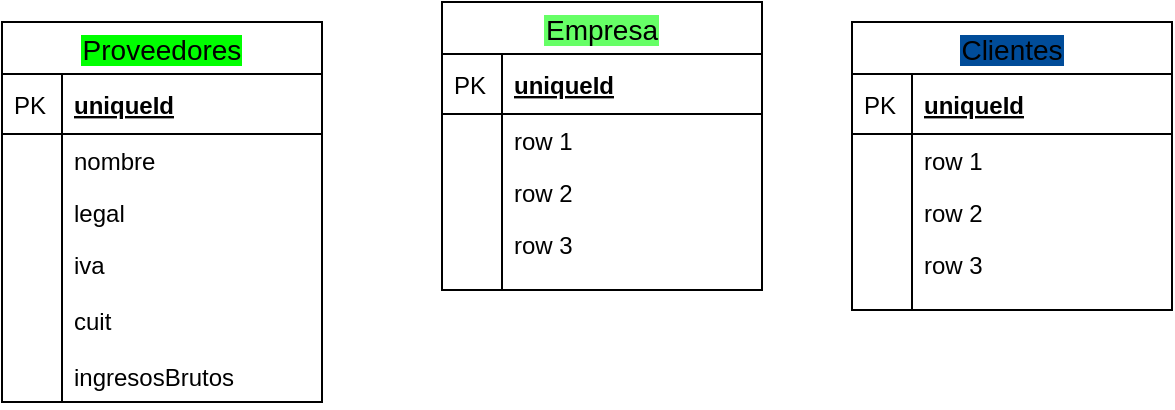 <mxfile version="12.9.13" type="github">
  <diagram name="Page-1" id="e7e014a7-5840-1c2e-5031-d8a46d1fe8dd">
    <mxGraphModel dx="801" dy="434" grid="1" gridSize="10" guides="1" tooltips="1" connect="1" arrows="1" fold="1" page="1" pageScale="1" pageWidth="1169" pageHeight="826" background="#ffffff" math="0" shadow="0">
      <root>
        <mxCell id="0" />
        <mxCell id="1" parent="0" />
        <mxCell id="P_5spWbuhSDXQZLo86E_-54" value="Clientes" style="swimlane;fontStyle=0;childLayout=stackLayout;horizontal=1;startSize=26;horizontalStack=0;resizeParent=1;resizeParentMax=0;resizeLast=0;collapsible=1;marginBottom=0;align=center;fontSize=14;labelBackgroundColor=#004C99;" vertex="1" parent="1">
          <mxGeometry x="505" y="170" width="160" height="144" as="geometry" />
        </mxCell>
        <mxCell id="P_5spWbuhSDXQZLo86E_-55" value="uniqueId" style="shape=partialRectangle;top=0;left=0;right=0;bottom=1;align=left;verticalAlign=middle;fillColor=none;spacingLeft=34;spacingRight=4;overflow=hidden;rotatable=0;points=[[0,0.5],[1,0.5]];portConstraint=eastwest;dropTarget=0;fontStyle=5;fontSize=12;" vertex="1" parent="P_5spWbuhSDXQZLo86E_-54">
          <mxGeometry y="26" width="160" height="30" as="geometry" />
        </mxCell>
        <mxCell id="P_5spWbuhSDXQZLo86E_-56" value="PK" style="shape=partialRectangle;top=0;left=0;bottom=0;fillColor=none;align=left;verticalAlign=middle;spacingLeft=4;spacingRight=4;overflow=hidden;rotatable=0;points=[];portConstraint=eastwest;part=1;fontSize=12;" vertex="1" connectable="0" parent="P_5spWbuhSDXQZLo86E_-55">
          <mxGeometry width="30" height="30" as="geometry" />
        </mxCell>
        <mxCell id="P_5spWbuhSDXQZLo86E_-57" value="row 1" style="shape=partialRectangle;top=0;left=0;right=0;bottom=0;align=left;verticalAlign=top;fillColor=none;spacingLeft=34;spacingRight=4;overflow=hidden;rotatable=0;points=[[0,0.5],[1,0.5]];portConstraint=eastwest;dropTarget=0;fontSize=12;" vertex="1" parent="P_5spWbuhSDXQZLo86E_-54">
          <mxGeometry y="56" width="160" height="26" as="geometry" />
        </mxCell>
        <mxCell id="P_5spWbuhSDXQZLo86E_-58" value="" style="shape=partialRectangle;top=0;left=0;bottom=0;fillColor=none;align=left;verticalAlign=top;spacingLeft=4;spacingRight=4;overflow=hidden;rotatable=0;points=[];portConstraint=eastwest;part=1;fontSize=12;" vertex="1" connectable="0" parent="P_5spWbuhSDXQZLo86E_-57">
          <mxGeometry width="30" height="26" as="geometry" />
        </mxCell>
        <mxCell id="P_5spWbuhSDXQZLo86E_-59" value="row 2" style="shape=partialRectangle;top=0;left=0;right=0;bottom=0;align=left;verticalAlign=top;fillColor=none;spacingLeft=34;spacingRight=4;overflow=hidden;rotatable=0;points=[[0,0.5],[1,0.5]];portConstraint=eastwest;dropTarget=0;fontSize=12;" vertex="1" parent="P_5spWbuhSDXQZLo86E_-54">
          <mxGeometry y="82" width="160" height="26" as="geometry" />
        </mxCell>
        <mxCell id="P_5spWbuhSDXQZLo86E_-60" value="" style="shape=partialRectangle;top=0;left=0;bottom=0;fillColor=none;align=left;verticalAlign=top;spacingLeft=4;spacingRight=4;overflow=hidden;rotatable=0;points=[];portConstraint=eastwest;part=1;fontSize=12;" vertex="1" connectable="0" parent="P_5spWbuhSDXQZLo86E_-59">
          <mxGeometry width="30" height="26" as="geometry" />
        </mxCell>
        <mxCell id="P_5spWbuhSDXQZLo86E_-61" value="row 3" style="shape=partialRectangle;top=0;left=0;right=0;bottom=0;align=left;verticalAlign=top;fillColor=none;spacingLeft=34;spacingRight=4;overflow=hidden;rotatable=0;points=[[0,0.5],[1,0.5]];portConstraint=eastwest;dropTarget=0;fontSize=12;" vertex="1" parent="P_5spWbuhSDXQZLo86E_-54">
          <mxGeometry y="108" width="160" height="26" as="geometry" />
        </mxCell>
        <mxCell id="P_5spWbuhSDXQZLo86E_-62" value="" style="shape=partialRectangle;top=0;left=0;bottom=0;fillColor=none;align=left;verticalAlign=top;spacingLeft=4;spacingRight=4;overflow=hidden;rotatable=0;points=[];portConstraint=eastwest;part=1;fontSize=12;" vertex="1" connectable="0" parent="P_5spWbuhSDXQZLo86E_-61">
          <mxGeometry width="30" height="26" as="geometry" />
        </mxCell>
        <mxCell id="P_5spWbuhSDXQZLo86E_-63" value="" style="shape=partialRectangle;top=0;left=0;right=0;bottom=0;align=left;verticalAlign=top;fillColor=none;spacingLeft=34;spacingRight=4;overflow=hidden;rotatable=0;points=[[0,0.5],[1,0.5]];portConstraint=eastwest;dropTarget=0;fontSize=12;" vertex="1" parent="P_5spWbuhSDXQZLo86E_-54">
          <mxGeometry y="134" width="160" height="10" as="geometry" />
        </mxCell>
        <mxCell id="P_5spWbuhSDXQZLo86E_-64" value="" style="shape=partialRectangle;top=0;left=0;bottom=0;fillColor=none;align=left;verticalAlign=top;spacingLeft=4;spacingRight=4;overflow=hidden;rotatable=0;points=[];portConstraint=eastwest;part=1;fontSize=12;" vertex="1" connectable="0" parent="P_5spWbuhSDXQZLo86E_-63">
          <mxGeometry width="30" height="10" as="geometry" />
        </mxCell>
        <mxCell id="P_5spWbuhSDXQZLo86E_-43" value="Empresa" style="swimlane;fontStyle=0;childLayout=stackLayout;horizontal=1;startSize=26;horizontalStack=0;resizeParent=1;resizeParentMax=0;resizeLast=0;collapsible=1;marginBottom=0;align=center;fontSize=14;labelBackgroundColor=#66FF66;" vertex="1" parent="1">
          <mxGeometry x="300" y="160" width="160" height="144" as="geometry" />
        </mxCell>
        <mxCell id="P_5spWbuhSDXQZLo86E_-44" value="uniqueId" style="shape=partialRectangle;top=0;left=0;right=0;bottom=1;align=left;verticalAlign=middle;fillColor=none;spacingLeft=34;spacingRight=4;overflow=hidden;rotatable=0;points=[[0,0.5],[1,0.5]];portConstraint=eastwest;dropTarget=0;fontStyle=5;fontSize=12;" vertex="1" parent="P_5spWbuhSDXQZLo86E_-43">
          <mxGeometry y="26" width="160" height="30" as="geometry" />
        </mxCell>
        <mxCell id="P_5spWbuhSDXQZLo86E_-45" value="PK" style="shape=partialRectangle;top=0;left=0;bottom=0;fillColor=none;align=left;verticalAlign=middle;spacingLeft=4;spacingRight=4;overflow=hidden;rotatable=0;points=[];portConstraint=eastwest;part=1;fontSize=12;" vertex="1" connectable="0" parent="P_5spWbuhSDXQZLo86E_-44">
          <mxGeometry width="30" height="30" as="geometry" />
        </mxCell>
        <mxCell id="P_5spWbuhSDXQZLo86E_-46" value="row 1" style="shape=partialRectangle;top=0;left=0;right=0;bottom=0;align=left;verticalAlign=top;fillColor=none;spacingLeft=34;spacingRight=4;overflow=hidden;rotatable=0;points=[[0,0.5],[1,0.5]];portConstraint=eastwest;dropTarget=0;fontSize=12;" vertex="1" parent="P_5spWbuhSDXQZLo86E_-43">
          <mxGeometry y="56" width="160" height="26" as="geometry" />
        </mxCell>
        <mxCell id="P_5spWbuhSDXQZLo86E_-47" value="" style="shape=partialRectangle;top=0;left=0;bottom=0;fillColor=none;align=left;verticalAlign=top;spacingLeft=4;spacingRight=4;overflow=hidden;rotatable=0;points=[];portConstraint=eastwest;part=1;fontSize=12;" vertex="1" connectable="0" parent="P_5spWbuhSDXQZLo86E_-46">
          <mxGeometry width="30" height="26" as="geometry" />
        </mxCell>
        <mxCell id="P_5spWbuhSDXQZLo86E_-48" value="row 2" style="shape=partialRectangle;top=0;left=0;right=0;bottom=0;align=left;verticalAlign=top;fillColor=none;spacingLeft=34;spacingRight=4;overflow=hidden;rotatable=0;points=[[0,0.5],[1,0.5]];portConstraint=eastwest;dropTarget=0;fontSize=12;" vertex="1" parent="P_5spWbuhSDXQZLo86E_-43">
          <mxGeometry y="82" width="160" height="26" as="geometry" />
        </mxCell>
        <mxCell id="P_5spWbuhSDXQZLo86E_-49" value="" style="shape=partialRectangle;top=0;left=0;bottom=0;fillColor=none;align=left;verticalAlign=top;spacingLeft=4;spacingRight=4;overflow=hidden;rotatable=0;points=[];portConstraint=eastwest;part=1;fontSize=12;" vertex="1" connectable="0" parent="P_5spWbuhSDXQZLo86E_-48">
          <mxGeometry width="30" height="26" as="geometry" />
        </mxCell>
        <mxCell id="P_5spWbuhSDXQZLo86E_-50" value="row 3" style="shape=partialRectangle;top=0;left=0;right=0;bottom=0;align=left;verticalAlign=top;fillColor=none;spacingLeft=34;spacingRight=4;overflow=hidden;rotatable=0;points=[[0,0.5],[1,0.5]];portConstraint=eastwest;dropTarget=0;fontSize=12;" vertex="1" parent="P_5spWbuhSDXQZLo86E_-43">
          <mxGeometry y="108" width="160" height="26" as="geometry" />
        </mxCell>
        <mxCell id="P_5spWbuhSDXQZLo86E_-51" value="" style="shape=partialRectangle;top=0;left=0;bottom=0;fillColor=none;align=left;verticalAlign=top;spacingLeft=4;spacingRight=4;overflow=hidden;rotatable=0;points=[];portConstraint=eastwest;part=1;fontSize=12;" vertex="1" connectable="0" parent="P_5spWbuhSDXQZLo86E_-50">
          <mxGeometry width="30" height="26" as="geometry" />
        </mxCell>
        <mxCell id="P_5spWbuhSDXQZLo86E_-52" value="" style="shape=partialRectangle;top=0;left=0;right=0;bottom=0;align=left;verticalAlign=top;fillColor=none;spacingLeft=34;spacingRight=4;overflow=hidden;rotatable=0;points=[[0,0.5],[1,0.5]];portConstraint=eastwest;dropTarget=0;fontSize=12;" vertex="1" parent="P_5spWbuhSDXQZLo86E_-43">
          <mxGeometry y="134" width="160" height="10" as="geometry" />
        </mxCell>
        <mxCell id="P_5spWbuhSDXQZLo86E_-53" value="" style="shape=partialRectangle;top=0;left=0;bottom=0;fillColor=none;align=left;verticalAlign=top;spacingLeft=4;spacingRight=4;overflow=hidden;rotatable=0;points=[];portConstraint=eastwest;part=1;fontSize=12;" vertex="1" connectable="0" parent="P_5spWbuhSDXQZLo86E_-52">
          <mxGeometry width="30" height="10" as="geometry" />
        </mxCell>
        <mxCell id="P_5spWbuhSDXQZLo86E_-65" value="Proveedores" style="swimlane;fontStyle=0;childLayout=stackLayout;horizontal=1;startSize=26;horizontalStack=0;resizeParent=1;resizeParentMax=0;resizeLast=0;collapsible=1;marginBottom=0;align=center;fontSize=14;labelBackgroundColor=#00FF00;" vertex="1" parent="1">
          <mxGeometry x="80" y="170" width="160" height="190" as="geometry" />
        </mxCell>
        <mxCell id="P_5spWbuhSDXQZLo86E_-66" value="uniqueId" style="shape=partialRectangle;top=0;left=0;right=0;bottom=1;align=left;verticalAlign=middle;fillColor=none;spacingLeft=34;spacingRight=4;overflow=hidden;rotatable=0;points=[[0,0.5],[1,0.5]];portConstraint=eastwest;dropTarget=0;fontStyle=5;fontSize=12;" vertex="1" parent="P_5spWbuhSDXQZLo86E_-65">
          <mxGeometry y="26" width="160" height="30" as="geometry" />
        </mxCell>
        <mxCell id="P_5spWbuhSDXQZLo86E_-67" value="PK" style="shape=partialRectangle;top=0;left=0;bottom=0;fillColor=none;align=left;verticalAlign=middle;spacingLeft=4;spacingRight=4;overflow=hidden;rotatable=0;points=[];portConstraint=eastwest;part=1;fontSize=12;" vertex="1" connectable="0" parent="P_5spWbuhSDXQZLo86E_-66">
          <mxGeometry width="30" height="30" as="geometry" />
        </mxCell>
        <mxCell id="P_5spWbuhSDXQZLo86E_-68" value="nombre&#xa;" style="shape=partialRectangle;top=0;left=0;right=0;bottom=0;align=left;verticalAlign=top;fillColor=none;spacingLeft=34;spacingRight=4;overflow=hidden;rotatable=0;points=[[0,0.5],[1,0.5]];portConstraint=eastwest;dropTarget=0;fontSize=12;" vertex="1" parent="P_5spWbuhSDXQZLo86E_-65">
          <mxGeometry y="56" width="160" height="26" as="geometry" />
        </mxCell>
        <mxCell id="P_5spWbuhSDXQZLo86E_-69" value="" style="shape=partialRectangle;top=0;left=0;bottom=0;fillColor=none;align=left;verticalAlign=top;spacingLeft=4;spacingRight=4;overflow=hidden;rotatable=0;points=[];portConstraint=eastwest;part=1;fontSize=12;" vertex="1" connectable="0" parent="P_5spWbuhSDXQZLo86E_-68">
          <mxGeometry width="30" height="26" as="geometry" />
        </mxCell>
        <mxCell id="P_5spWbuhSDXQZLo86E_-70" value="legal" style="shape=partialRectangle;top=0;left=0;right=0;bottom=0;align=left;verticalAlign=top;fillColor=none;spacingLeft=34;spacingRight=4;overflow=hidden;rotatable=0;points=[[0,0.5],[1,0.5]];portConstraint=eastwest;dropTarget=0;fontSize=12;" vertex="1" parent="P_5spWbuhSDXQZLo86E_-65">
          <mxGeometry y="82" width="160" height="26" as="geometry" />
        </mxCell>
        <mxCell id="P_5spWbuhSDXQZLo86E_-71" value="" style="shape=partialRectangle;top=0;left=0;bottom=0;fillColor=none;align=left;verticalAlign=top;spacingLeft=4;spacingRight=4;overflow=hidden;rotatable=0;points=[];portConstraint=eastwest;part=1;fontSize=12;" vertex="1" connectable="0" parent="P_5spWbuhSDXQZLo86E_-70">
          <mxGeometry width="30" height="26" as="geometry" />
        </mxCell>
        <mxCell id="P_5spWbuhSDXQZLo86E_-72" value="iva&#xa;&#xa;cuit&#xa;&#xa;ingresosBrutos" style="shape=partialRectangle;top=0;left=0;right=0;bottom=0;align=left;verticalAlign=top;fillColor=none;spacingLeft=34;spacingRight=4;overflow=hidden;rotatable=0;points=[[0,0.5],[1,0.5]];portConstraint=eastwest;dropTarget=0;fontSize=12;" vertex="1" parent="P_5spWbuhSDXQZLo86E_-65">
          <mxGeometry y="108" width="160" height="82" as="geometry" />
        </mxCell>
        <mxCell id="P_5spWbuhSDXQZLo86E_-73" value="" style="shape=partialRectangle;top=0;left=0;bottom=0;fillColor=none;align=left;verticalAlign=top;spacingLeft=4;spacingRight=4;overflow=hidden;rotatable=0;points=[];portConstraint=eastwest;part=1;fontSize=12;" vertex="1" connectable="0" parent="P_5spWbuhSDXQZLo86E_-72">
          <mxGeometry width="30" height="82" as="geometry" />
        </mxCell>
      </root>
    </mxGraphModel>
  </diagram>
</mxfile>
